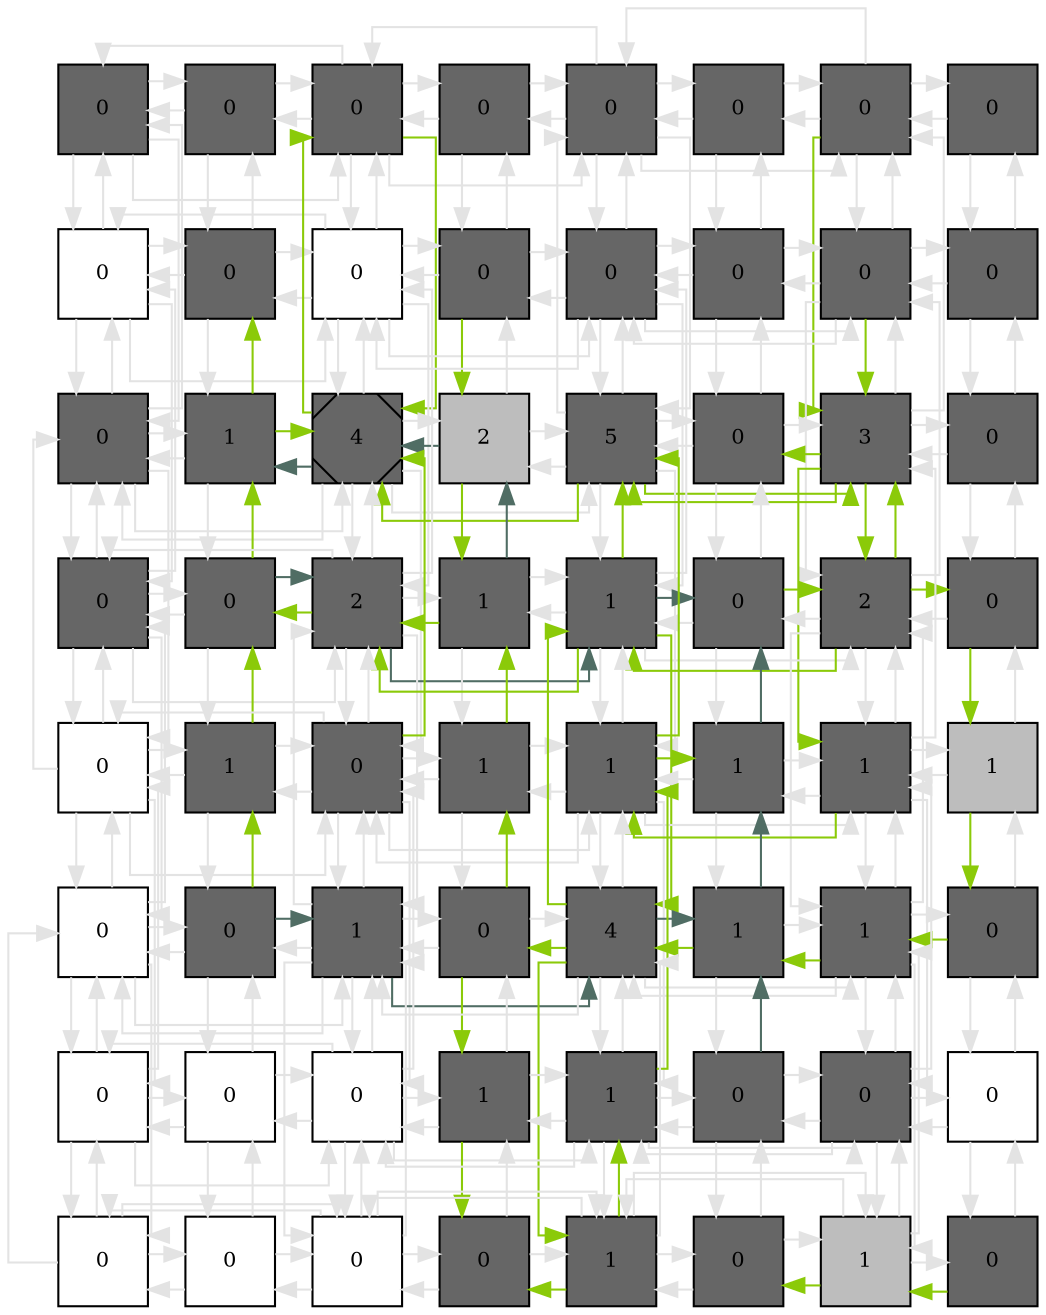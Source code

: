 digraph layout  {
rankdir=TB;
splines=ortho;
node [fixedsize=false, style=filled, width="0.6"];
edge [constraint=false];
0 [fillcolor="#666666", fontsize=10, label=0, shape=square, tooltip="name:  Notch1 ,\nin_degree: 4,\nout_degree: 4"];
1 [fillcolor="#666666", fontsize=10, label=0, shape=square, tooltip="name:  Dll1 ,\nin_degree: 3,\nout_degree: 3"];
2 [fillcolor="#666666", fontsize=10, label=0, shape=square, tooltip="name:  CD8 ,\nin_degree: 6,\nout_degree: 6"];
3 [fillcolor="#666666", fontsize=10, label=0, shape=square, tooltip="name:  IL2 ,\nin_degree: 3,\nout_degree: 3"];
4 [fillcolor="#666666", fontsize=10, label=0, shape=square, tooltip="name:  IL6 ,\nin_degree: 6,\nout_degree: 6"];
5 [fillcolor="#666666", fontsize=10, label=0, shape=square, tooltip="name:  IL6R ,\nin_degree: 3,\nout_degree: 3"];
6 [fillcolor="#666666", fontsize=10, label=0, shape=square, tooltip="name:  IL23R ,\nin_degree: 5,\nout_degree: 5"];
7 [fillcolor="#666666", fontsize=10, label=0, shape=square, tooltip="name:  IL23 ,\nin_degree: 2,\nout_degree: 2"];
8 [fillcolor="#FFFFFF", fontsize=10, label=0, shape=square, tooltip="name: None,\nin_degree: 5,\nout_degree: 5"];
9 [fillcolor="#666666", fontsize=10, label=0, shape=square, tooltip="name:  Gzmb ,\nin_degree: 4,\nout_degree: 4"];
10 [fillcolor="#FFFFFF", fontsize=10, label=0, shape=square, tooltip="name: None,\nin_degree: 7,\nout_degree: 7"];
11 [fillcolor="#666666", fontsize=10, label=0, shape=square, tooltip="name:  IL2R ,\nin_degree: 4,\nout_degree: 4"];
12 [fillcolor="#666666", fontsize=10, label=0, shape=square, tooltip="name:  IL17 ,\nin_degree: 7,\nout_degree: 7"];
13 [fillcolor="#666666", fontsize=10, label=0, shape=square, tooltip="name:  JAK3 ,\nin_degree: 4,\nout_degree: 4"];
14 [fillcolor="#666666", fontsize=10, label=0, shape=square, tooltip="name:  SMAD2 ,\nin_degree: 6,\nout_degree: 6"];
15 [fillcolor="#666666", fontsize=10, label=0, shape=square, tooltip="name:  TGFBR ,\nin_degree: 3,\nout_degree: 3"];
16 [fillcolor="#666666", fontsize=10, label=0, shape=square, tooltip="name:  CD4 ,\nin_degree: 6,\nout_degree: 6"];
17 [fillcolor="#666666", fontsize=10, label=1, shape=square, tooltip="name:  Runx3 ,\nin_degree: 4,\nout_degree: 4"];
18 [fillcolor="#666666", fontsize=10, label=4, shape=Msquare, tooltip="name:  ThPOK ,\nin_degree: 8,\nout_degree: 8"];
19 [fillcolor="#bdbdbd", fontsize=10, label=2, shape=square, tooltip="name: None,\nin_degree: 4,\nout_degree: 4"];
20 [fillcolor="#666666", fontsize=10, label=5, shape=square, tooltip="name:  RORgt ,\nin_degree: 8,\nout_degree: 8"];
21 [fillcolor="#666666", fontsize=10, label=0, shape=square, tooltip="name:  STAT3 ,\nin_degree: 4,\nout_degree: 4"];
22 [fillcolor="#666666", fontsize=10, label=3, shape=square, tooltip="name:  Foxp3 ,\nin_degree: 7,\nout_degree: 7"];
23 [fillcolor="#666666", fontsize=10, label=0, shape=square, tooltip="name:  TGFB ,\nin_degree: 3,\nout_degree: 3"];
24 [fillcolor="#666666", fontsize=10, label=0, shape=square, tooltip="name:  Prf1 ,\nin_degree: 6,\nout_degree: 6"];
25 [fillcolor="#666666", fontsize=10, label=0, shape=square, tooltip="name:  Eomes ,\nin_degree: 4,\nout_degree: 4"];
26 [fillcolor="#666666", fontsize=10, label=2, shape=square, tooltip="name:  IL7R ,\nin_degree: 8,\nout_degree: 8"];
27 [fillcolor="#666666", fontsize=10, label=1, shape=square, tooltip="name:  STAT5 ,\nin_degree: 4,\nout_degree: 4"];
28 [fillcolor="#666666", fontsize=10, label=1, shape=square, tooltip="name:  Tbet ,\nin_degree: 8,\nout_degree: 8"];
29 [fillcolor="#666666", fontsize=10, label=0, shape=square, tooltip="name:  IFNg ,\nin_degree: 4,\nout_degree: 4"];
30 [fillcolor="#666666", fontsize=10, label=2, shape=square, tooltip="name:  IL10R ,\nin_degree: 7,\nout_degree: 7"];
31 [fillcolor="#666666", fontsize=10, label=0, shape=square, tooltip="name:  IFNgR ,\nin_degree: 3,\nout_degree: 3"];
32 [fillcolor="#FFFFFF", fontsize=10, label=0, shape=square, tooltip="name: None,\nin_degree: 6,\nout_degree: 6"];
33 [fillcolor="#666666", fontsize=10, label=1, shape=square, tooltip="name:  IL27 ,\nin_degree: 4,\nout_degree: 4"];
34 [fillcolor="#666666", fontsize=10, label=0, shape=square, tooltip="name:  TCR ,\nin_degree: 8,\nout_degree: 8"];
35 [fillcolor="#666666", fontsize=10, label=1, shape=square, tooltip="name:  IL7 ,\nin_degree: 4,\nout_degree: 4"];
36 [fillcolor="#666666", fontsize=10, label=1, shape=square, tooltip="name:  GATA3 ,\nin_degree: 8,\nout_degree: 8"];
37 [fillcolor="#666666", fontsize=10, label=1, shape=square, tooltip="name:  STAT4 ,\nin_degree: 4,\nout_degree: 4"];
38 [fillcolor="#666666", fontsize=10, label=1, shape=square, tooltip="name:  IL10 ,\nin_degree: 7,\nout_degree: 7"];
39 [fillcolor="#bdbdbd", fontsize=10, label=1, shape=square, tooltip="name: None,\nin_degree: 3,\nout_degree: 3"];
40 [fillcolor="#FFFFFF", fontsize=10, label=0, shape=square, tooltip="name: None,\nin_degree: 6,\nout_degree: 6"];
41 [fillcolor="#666666", fontsize=10, label=0, shape=square, tooltip="name:  IL27R ,\nin_degree: 4,\nout_degree: 4"];
42 [fillcolor="#666666", fontsize=10, label=1, shape=square, tooltip="name:  NFAT ,\nin_degree: 8,\nout_degree: 8"];
43 [fillcolor="#666666", fontsize=10, label=0, shape=square, tooltip="name:  SOCS ,\nin_degree: 4,\nout_degree: 4"];
44 [fillcolor="#666666", fontsize=10, label=4, shape=square, tooltip="name:  IL4 ,\nin_degree: 8,\nout_degree: 8"];
45 [fillcolor="#666666", fontsize=10, label=1, shape=square, tooltip="name:  STAT1 ,\nin_degree: 4,\nout_degree: 4"];
46 [fillcolor="#666666", fontsize=10, label=1, shape=square, tooltip="name:  IFNBR ,\nin_degree: 7,\nout_degree: 7"];
47 [fillcolor="#666666", fontsize=10, label=0, shape=square, tooltip="name:  JAK1 ,\nin_degree: 3,\nout_degree: 3"];
48 [fillcolor="#FFFFFF", fontsize=10, label=0, shape=square, tooltip="name: None,\nin_degree: 5,\nout_degree: 5"];
49 [fillcolor="#FFFFFF", fontsize=10, label=0, shape=square, tooltip="name: None,\nin_degree: 4,\nout_degree: 4"];
50 [fillcolor="#FFFFFF", fontsize=10, label=0, shape=square, tooltip="name: None,\nin_degree: 7,\nout_degree: 7"];
51 [fillcolor="#666666", fontsize=10, label=1, shape=square, tooltip="name:  IL12 ,\nin_degree: 4,\nout_degree: 4"];
52 [fillcolor="#666666", fontsize=10, label=1, shape=square, tooltip="name:  IL12R ,\nin_degree: 7,\nout_degree: 7"];
53 [fillcolor="#666666", fontsize=10, label=0, shape=square, tooltip="name:  IRAK ,\nin_degree: 4,\nout_degree: 4"];
54 [fillcolor="#666666", fontsize=10, label=0, shape=square, tooltip="name:  IFNB ,\nin_degree: 6,\nout_degree: 6"];
55 [fillcolor="#FFFFFF", fontsize=10, label=0, shape=square, tooltip="name: None,\nin_degree: 3,\nout_degree: 3"];
56 [fillcolor="#FFFFFF", fontsize=10, label=0, shape=square, tooltip="name: None,\nin_degree: 4,\nout_degree: 4"];
57 [fillcolor="#FFFFFF", fontsize=10, label=0, shape=square, tooltip="name: None,\nin_degree: 3,\nout_degree: 3"];
58 [fillcolor="#FFFFFF", fontsize=10, label=0, shape=square, tooltip="name: None,\nin_degree: 6,\nout_degree: 6"];
59 [fillcolor="#666666", fontsize=10, label=0, shape=square, tooltip="name:  IL4R ,\nin_degree: 3,\nout_degree: 3"];
60 [fillcolor="#666666", fontsize=10, label=1, shape=square, tooltip="name:  STAT6 ,\nin_degree: 6,\nout_degree: 6"];
61 [fillcolor="#666666", fontsize=10, label=0, shape=square, tooltip="name:  IL18R ,\nin_degree: 3,\nout_degree: 3"];
62 [fillcolor="#bdbdbd", fontsize=10, label=1, shape=square, tooltip="name: None,\nin_degree: 5,\nout_degree: 5"];
63 [fillcolor="#666666", fontsize=10, label=0, shape=square, tooltip="name:  IL18 ,\nin_degree: 2,\nout_degree: 2"];
0 -> 1  [color=grey89, style="penwidth(0.1)", tooltip=" ", weight=1];
0 -> 8  [color=grey89, style="penwidth(0.1)", tooltip=" ", weight=1];
0 -> 16  [color=grey89, style="penwidth(0.1)", tooltip=" ", weight=1];
0 -> 2  [color=grey89, style="penwidth(0.1)", tooltip=" ", weight=1];
1 -> 0  [color=grey89, style="penwidth(0.1)", tooltip=" ", weight=1];
1 -> 2  [color=grey89, style="penwidth(0.1)", tooltip=" ", weight=1];
1 -> 9  [color=grey89, style="penwidth(0.1)", tooltip=" ", weight=1];
2 -> 1  [color=grey89, style="penwidth(0.1)", tooltip=" ", weight=1];
2 -> 3  [color=grey89, style="penwidth(0.1)", tooltip=" ", weight=1];
2 -> 10  [color=grey89, style="penwidth(0.1)", tooltip=" ", weight=1];
2 -> 18  [color="#8BCA09", style="penwidth(0.1)", tooltip="2( CD8 ) to 17( Runx3 )", weight=1];
2 -> 4  [color=grey89, style="penwidth(0.1)", tooltip=" ", weight=1];
2 -> 0  [color=grey89, style="penwidth(0.1)", tooltip=" ", weight=1];
3 -> 2  [color=grey89, style="penwidth(0.1)", tooltip=" ", weight=1];
3 -> 4  [color=grey89, style="penwidth(0.1)", tooltip=" ", weight=1];
3 -> 11  [color=grey89, style="penwidth(0.1)", tooltip=" ", weight=1];
4 -> 3  [color=grey89, style="penwidth(0.1)", tooltip=" ", weight=1];
4 -> 5  [color=grey89, style="penwidth(0.1)", tooltip=" ", weight=1];
4 -> 12  [color=grey89, style="penwidth(0.1)", tooltip=" ", weight=1];
4 -> 20  [color=grey89, style="penwidth(0.1)", tooltip=" ", weight=1];
4 -> 6  [color=grey89, style="penwidth(0.1)", tooltip=" ", weight=1];
4 -> 2  [color=grey89, style="penwidth(0.1)", tooltip=" ", weight=1];
5 -> 4  [color=grey89, style="penwidth(0.1)", tooltip=" ", weight=1];
5 -> 6  [color=grey89, style="penwidth(0.1)", tooltip=" ", weight=1];
5 -> 13  [color=grey89, style="penwidth(0.1)", tooltip=" ", weight=1];
6 -> 5  [color=grey89, style="penwidth(0.1)", tooltip=" ", weight=1];
6 -> 7  [color=grey89, style="penwidth(0.1)", tooltip=" ", weight=1];
6 -> 14  [color=grey89, style="penwidth(0.1)", tooltip=" ", weight=1];
6 -> 22  [color="#8BCA09", style="penwidth(0.1)", tooltip="6( IL23R ) to 21( STAT3 )", weight=1];
6 -> 4  [color=grey89, style="penwidth(0.1)", tooltip=" ", weight=1];
7 -> 6  [color=grey89, style="penwidth(0.1)", tooltip=" ", weight=1];
7 -> 15  [color=grey89, style="penwidth(0.1)", tooltip=" ", weight=1];
8 -> 0  [color=grey89, style="penwidth(0.1)", tooltip=" ", weight=1];
8 -> 9  [color=grey89, style="penwidth(0.1)", tooltip=" ", weight=1];
8 -> 16  [color=grey89, style="penwidth(0.1)", tooltip=" ", weight=1];
8 -> 24  [color=grey89, style="penwidth(0.1)", tooltip=" ", weight=1];
8 -> 10  [color=grey89, style="penwidth(0.1)", tooltip=" ", weight=1];
9 -> 1  [color=grey89, style="penwidth(0.1)", tooltip=" ", weight=1];
9 -> 8  [color=grey89, style="penwidth(0.1)", tooltip=" ", weight=1];
9 -> 10  [color=grey89, style="penwidth(0.1)", tooltip=" ", weight=1];
9 -> 17  [color=grey89, style="penwidth(0.1)", tooltip=" ", weight=1];
10 -> 2  [color=grey89, style="penwidth(0.1)", tooltip=" ", weight=1];
10 -> 9  [color=grey89, style="penwidth(0.1)", tooltip=" ", weight=1];
10 -> 11  [color=grey89, style="penwidth(0.1)", tooltip=" ", weight=1];
10 -> 18  [color=grey89, style="penwidth(0.1)", tooltip=" ", weight=1];
10 -> 26  [color=grey89, style="penwidth(0.1)", tooltip=" ", weight=1];
10 -> 12  [color=grey89, style="penwidth(0.1)", tooltip=" ", weight=1];
10 -> 8  [color=grey89, style="penwidth(0.1)", tooltip=" ", weight=1];
11 -> 3  [color=grey89, style="penwidth(0.1)", tooltip=" ", weight=1];
11 -> 10  [color=grey89, style="penwidth(0.1)", tooltip=" ", weight=1];
11 -> 12  [color=grey89, style="penwidth(0.1)", tooltip=" ", weight=1];
11 -> 19  [color="#8BCA09", style="penwidth(0.1)", tooltip="11( IL2R ) to 27( STAT5 )", weight=1];
12 -> 4  [color=grey89, style="penwidth(0.1)", tooltip=" ", weight=1];
12 -> 11  [color=grey89, style="penwidth(0.1)", tooltip=" ", weight=1];
12 -> 13  [color=grey89, style="penwidth(0.1)", tooltip=" ", weight=1];
12 -> 20  [color=grey89, style="penwidth(0.1)", tooltip=" ", weight=1];
12 -> 28  [color=grey89, style="penwidth(0.1)", tooltip=" ", weight=1];
12 -> 14  [color=grey89, style="penwidth(0.1)", tooltip=" ", weight=1];
12 -> 10  [color=grey89, style="penwidth(0.1)", tooltip=" ", weight=1];
13 -> 5  [color=grey89, style="penwidth(0.1)", tooltip=" ", weight=1];
13 -> 12  [color=grey89, style="penwidth(0.1)", tooltip=" ", weight=1];
13 -> 14  [color=grey89, style="penwidth(0.1)", tooltip=" ", weight=1];
13 -> 21  [color=grey89, style="penwidth(0.1)", tooltip=" ", weight=1];
14 -> 6  [color=grey89, style="penwidth(0.1)", tooltip=" ", weight=1];
14 -> 13  [color=grey89, style="penwidth(0.1)", tooltip=" ", weight=1];
14 -> 15  [color=grey89, style="penwidth(0.1)", tooltip=" ", weight=1];
14 -> 22  [color="#8BCA09", style="penwidth(0.1)", tooltip="14( SMAD2 ) to 20( RORgt )", weight=1];
14 -> 30  [color=grey89, style="penwidth(0.1)", tooltip=" ", weight=1];
14 -> 12  [color=grey89, style="penwidth(0.1)", tooltip=" ", weight=1];
15 -> 7  [color=grey89, style="penwidth(0.1)", tooltip=" ", weight=1];
15 -> 14  [color=grey89, style="penwidth(0.1)", tooltip=" ", weight=1];
15 -> 23  [color=grey89, style="penwidth(0.1)", tooltip=" ", weight=1];
16 -> 8  [color=grey89, style="penwidth(0.1)", tooltip=" ", weight=1];
16 -> 17  [color=grey89, style="penwidth(0.1)", tooltip=" ", weight=1];
16 -> 24  [color=grey89, style="penwidth(0.1)", tooltip=" ", weight=1];
16 -> 32  [color=grey89, style="penwidth(0.1)", tooltip=" ", weight=1];
16 -> 0  [color=grey89, style="penwidth(0.1)", tooltip=" ", weight=1];
16 -> 18  [color=grey89, style="penwidth(0.1)", tooltip=" ", weight=1];
17 -> 9  [color="#8BCA09", style="penwidth(0.1)", tooltip="25( Eomes ) to 9( Gzmb )", weight=1];
17 -> 16  [color=grey89, style="penwidth(0.1)", tooltip=" ", weight=1];
17 -> 18  [color="#8BCA09", style="penwidth(0.1)", tooltip="17( Runx3 ) to 2( CD8 )", weight=1];
17 -> 25  [color=grey89, style="penwidth(0.1)", tooltip=" ", weight=1];
18 -> 10  [color=grey89, style="penwidth(0.1)", tooltip=" ", weight=1];
18 -> 17  [color="#506D64", style="penwidth(0.1)", tooltip="27( STAT5 ) to 17( Runx3 )", weight=1];
18 -> 19  [color=grey89, style="penwidth(0.1)", tooltip=" ", weight=1];
18 -> 26  [color=grey89, style="penwidth(0.1)", tooltip=" ", weight=1];
18 -> 34  [color=grey89, style="penwidth(0.1)", tooltip=" ", weight=1];
18 -> 2  [color="#8BCA09", style="penwidth(0.1)", tooltip="34( TCR ) to 2( CD8 )", weight=1];
18 -> 20  [color=grey89, style="penwidth(0.1)", tooltip=" ", weight=1];
18 -> 16  [color=grey89, style="penwidth(0.1)", tooltip=" ", weight=1];
19 -> 11  [color=grey89, style="penwidth(0.1)", tooltip=" ", weight=1];
19 -> 18  [color="#506D64", style="penwidth(0.1)", tooltip="27( STAT5 ) to 17( Runx3 )", weight=1];
19 -> 20  [color=grey89, style="penwidth(0.1)", tooltip=" ", weight=1];
19 -> 27  [color="#8BCA09", style="penwidth(0.1)", tooltip="11( IL2R ) to 27( STAT5 )", weight=1];
20 -> 12  [color=grey89, style="penwidth(0.1)", tooltip=" ", weight=1];
20 -> 19  [color=grey89, style="penwidth(0.1)", tooltip=" ", weight=1];
20 -> 21  [color=grey89, style="penwidth(0.1)", tooltip=" ", weight=1];
20 -> 28  [color=grey89, style="penwidth(0.1)", tooltip=" ", weight=1];
20 -> 36  [color=grey89, style="penwidth(0.1)", tooltip=" ", weight=1];
20 -> 4  [color=grey89, style="penwidth(0.1)", tooltip=" ", weight=1];
20 -> 22  [color="#8BCA09", style="penwidth(0.1)", tooltip="36( GATA3 ) to 22( Foxp3 )", weight=1];
20 -> 18  [color="#8BCA09", style="penwidth(0.1)", tooltip="22( Foxp3 ) to 18( ThPOK )", weight=1];
21 -> 13  [color=grey89, style="penwidth(0.1)", tooltip=" ", weight=1];
21 -> 20  [color=grey89, style="penwidth(0.1)", tooltip=" ", weight=1];
21 -> 22  [color=grey89, style="penwidth(0.1)", tooltip=" ", weight=1];
21 -> 29  [color=grey89, style="penwidth(0.1)", tooltip=" ", weight=1];
22 -> 14  [color=grey89, style="penwidth(0.1)", tooltip=" ", weight=1];
22 -> 21  [color="#8BCA09", style="penwidth(0.1)", tooltip="30( IL10R ) to 21( STAT3 )", weight=1];
22 -> 23  [color=grey89, style="penwidth(0.1)", tooltip=" ", weight=1];
22 -> 30  [color="#8BCA09", style="penwidth(0.1)", tooltip="22( Foxp3 ) to 28( Tbet )", weight=1];
22 -> 38  [color="#8BCA09", style="penwidth(0.1)", tooltip="22( Foxp3 ) to 36( GATA3 )", weight=1];
22 -> 6  [color=grey89, style="penwidth(0.1)", tooltip=" ", weight=1];
22 -> 20  [color="#8BCA09", style="penwidth(0.1)", tooltip="22( Foxp3 ) to 18( ThPOK )", weight=1];
23 -> 15  [color=grey89, style="penwidth(0.1)", tooltip=" ", weight=1];
23 -> 22  [color=grey89, style="penwidth(0.1)", tooltip=" ", weight=1];
23 -> 31  [color=grey89, style="penwidth(0.1)", tooltip=" ", weight=1];
24 -> 16  [color=grey89, style="penwidth(0.1)", tooltip=" ", weight=1];
24 -> 25  [color=grey89, style="penwidth(0.1)", tooltip=" ", weight=1];
24 -> 32  [color=grey89, style="penwidth(0.1)", tooltip=" ", weight=1];
24 -> 40  [color=grey89, style="penwidth(0.1)", tooltip=" ", weight=1];
24 -> 8  [color=grey89, style="penwidth(0.1)", tooltip=" ", weight=1];
24 -> 26  [color=grey89, style="penwidth(0.1)", tooltip=" ", weight=1];
25 -> 17  [color="#8BCA09", style="penwidth(0.1)", tooltip="25( Eomes ) to 9( Gzmb )", weight=1];
25 -> 24  [color=grey89, style="penwidth(0.1)", tooltip=" ", weight=1];
25 -> 26  [color="#506D64", style="penwidth(0.1)", tooltip="25( Eomes ) to 29( IFNg )", weight=1];
25 -> 33  [color=grey89, style="penwidth(0.1)", tooltip=" ", weight=1];
26 -> 18  [color=grey89, style="penwidth(0.1)", tooltip=" ", weight=1];
26 -> 25  [color="#8BCA09", style="penwidth(0.1)", tooltip="28( Tbet ) to 25( Eomes )", weight=1];
26 -> 27  [color=grey89, style="penwidth(0.1)", tooltip=" ", weight=1];
26 -> 34  [color=grey89, style="penwidth(0.1)", tooltip=" ", weight=1];
26 -> 42  [color=grey89, style="penwidth(0.1)", tooltip=" ", weight=1];
26 -> 10  [color=grey89, style="penwidth(0.1)", tooltip=" ", weight=1];
26 -> 28  [color="#506D64", style="penwidth(0.1)", tooltip="25( Eomes ) to 29( IFNg )", weight=1];
26 -> 24  [color=grey89, style="penwidth(0.1)", tooltip=" ", weight=1];
27 -> 19  [color="#506D64", style="penwidth(0.1)", tooltip="27( STAT5 ) to 17( Runx3 )", weight=1];
27 -> 26  [color="#8BCA09", style="penwidth(0.1)", tooltip="35( IL7 ) to 26( IL7R )", weight=1];
27 -> 28  [color=grey89, style="penwidth(0.1)", tooltip=" ", weight=1];
27 -> 35  [color=grey89, style="penwidth(0.1)", tooltip=" ", weight=1];
28 -> 20  [color="#8BCA09", style="penwidth(0.1)", tooltip="28( Tbet ) to 18( ThPOK )", weight=1];
28 -> 27  [color=grey89, style="penwidth(0.1)", tooltip=" ", weight=1];
28 -> 29  [color="#506D64", style="penwidth(0.1)", tooltip="25( Eomes ) to 29( IFNg )", weight=1];
28 -> 36  [color=grey89, style="penwidth(0.1)", tooltip=" ", weight=1];
28 -> 44  [color="#8BCA09", style="penwidth(0.1)", tooltip="28( Tbet ) to 43( SOCS )", weight=1];
28 -> 12  [color=grey89, style="penwidth(0.1)", tooltip=" ", weight=1];
28 -> 30  [color=grey89, style="penwidth(0.1)", tooltip=" ", weight=1];
28 -> 26  [color="#8BCA09", style="penwidth(0.1)", tooltip="28( Tbet ) to 25( Eomes )", weight=1];
29 -> 21  [color=grey89, style="penwidth(0.1)", tooltip=" ", weight=1];
29 -> 28  [color=grey89, style="penwidth(0.1)", tooltip=" ", weight=1];
29 -> 30  [color="#8BCA09", style="penwidth(0.1)", tooltip="29( IFNg ) to 31( IFNgR )", weight=1];
29 -> 37  [color=grey89, style="penwidth(0.1)", tooltip=" ", weight=1];
30 -> 22  [color="#8BCA09", style="penwidth(0.1)", tooltip="30( IL10R ) to 21( STAT3 )", weight=1];
30 -> 29  [color=grey89, style="penwidth(0.1)", tooltip=" ", weight=1];
30 -> 31  [color="#8BCA09", style="penwidth(0.1)", tooltip="29( IFNg ) to 31( IFNgR )", weight=1];
30 -> 38  [color=grey89, style="penwidth(0.1)", tooltip=" ", weight=1];
30 -> 46  [color=grey89, style="penwidth(0.1)", tooltip=" ", weight=1];
30 -> 14  [color=grey89, style="penwidth(0.1)", tooltip=" ", weight=1];
30 -> 28  [color="#8BCA09", style="penwidth(0.1)", tooltip="22( Foxp3 ) to 28( Tbet )", weight=1];
31 -> 23  [color=grey89, style="penwidth(0.1)", tooltip=" ", weight=1];
31 -> 30  [color=grey89, style="penwidth(0.1)", tooltip=" ", weight=1];
31 -> 39  [color="#8BCA09", style="penwidth(0.1)", tooltip="31( IFNgR ) to 47( JAK1 )", weight=1];
32 -> 24  [color=grey89, style="penwidth(0.1)", tooltip=" ", weight=1];
32 -> 33  [color=grey89, style="penwidth(0.1)", tooltip=" ", weight=1];
32 -> 40  [color=grey89, style="penwidth(0.1)", tooltip=" ", weight=1];
32 -> 48  [color=grey89, style="penwidth(0.1)", tooltip=" ", weight=1];
32 -> 16  [color=grey89, style="penwidth(0.1)", tooltip=" ", weight=1];
32 -> 34  [color=grey89, style="penwidth(0.1)", tooltip=" ", weight=1];
33 -> 25  [color="#8BCA09", style="penwidth(0.1)", tooltip="41( IL27R ) to 25( Eomes )", weight=1];
33 -> 32  [color=grey89, style="penwidth(0.1)", tooltip=" ", weight=1];
33 -> 34  [color=grey89, style="penwidth(0.1)", tooltip=" ", weight=1];
33 -> 41  [color=grey89, style="penwidth(0.1)", tooltip=" ", weight=1];
34 -> 26  [color=grey89, style="penwidth(0.1)", tooltip=" ", weight=1];
34 -> 33  [color=grey89, style="penwidth(0.1)", tooltip=" ", weight=1];
34 -> 35  [color=grey89, style="penwidth(0.1)", tooltip=" ", weight=1];
34 -> 42  [color=grey89, style="penwidth(0.1)", tooltip=" ", weight=1];
34 -> 50  [color=grey89, style="penwidth(0.1)", tooltip=" ", weight=1];
34 -> 18  [color="#8BCA09", style="penwidth(0.1)", tooltip="34( TCR ) to 2( CD8 )", weight=1];
34 -> 36  [color=grey89, style="penwidth(0.1)", tooltip=" ", weight=1];
34 -> 32  [color=grey89, style="penwidth(0.1)", tooltip=" ", weight=1];
35 -> 27  [color="#8BCA09", style="penwidth(0.1)", tooltip="35( IL7 ) to 26( IL7R )", weight=1];
35 -> 34  [color=grey89, style="penwidth(0.1)", tooltip=" ", weight=1];
35 -> 36  [color=grey89, style="penwidth(0.1)", tooltip=" ", weight=1];
35 -> 43  [color=grey89, style="penwidth(0.1)", tooltip=" ", weight=1];
36 -> 28  [color=grey89, style="penwidth(0.1)", tooltip=" ", weight=1];
36 -> 35  [color=grey89, style="penwidth(0.1)", tooltip=" ", weight=1];
36 -> 37  [color="#8BCA09", style="penwidth(0.1)", tooltip="52( IL12R ) to 37( STAT4 )", weight=1];
36 -> 44  [color=grey89, style="penwidth(0.1)", tooltip=" ", weight=1];
36 -> 52  [color=grey89, style="penwidth(0.1)", tooltip=" ", weight=1];
36 -> 20  [color="#8BCA09", style="penwidth(0.1)", tooltip="36( GATA3 ) to 18( ThPOK )", weight=1];
36 -> 38  [color=grey89, style="penwidth(0.1)", tooltip=" ", weight=1];
36 -> 34  [color=grey89, style="penwidth(0.1)", tooltip=" ", weight=1];
37 -> 29  [color="#506D64", style="penwidth(0.1)", tooltip="53( IRAK ) to 29( IFNg )", weight=1];
37 -> 36  [color=grey89, style="penwidth(0.1)", tooltip=" ", weight=1];
37 -> 38  [color=grey89, style="penwidth(0.1)", tooltip=" ", weight=1];
37 -> 45  [color=grey89, style="penwidth(0.1)", tooltip=" ", weight=1];
38 -> 30  [color=grey89, style="penwidth(0.1)", tooltip=" ", weight=1];
38 -> 37  [color=grey89, style="penwidth(0.1)", tooltip=" ", weight=1];
38 -> 39  [color=grey89, style="penwidth(0.1)", tooltip=" ", weight=1];
38 -> 46  [color=grey89, style="penwidth(0.1)", tooltip=" ", weight=1];
38 -> 54  [color=grey89, style="penwidth(0.1)", tooltip=" ", weight=1];
38 -> 22  [color=grey89, style="penwidth(0.1)", tooltip=" ", weight=1];
38 -> 36  [color="#8BCA09", style="penwidth(0.1)", tooltip="22( Foxp3 ) to 36( GATA3 )", weight=1];
39 -> 31  [color=grey89, style="penwidth(0.1)", tooltip=" ", weight=1];
39 -> 38  [color=grey89, style="penwidth(0.1)", tooltip=" ", weight=1];
39 -> 47  [color="#8BCA09", style="penwidth(0.1)", tooltip="31( IFNgR ) to 47( JAK1 )", weight=1];
40 -> 32  [color=grey89, style="penwidth(0.1)", tooltip=" ", weight=1];
40 -> 41  [color=grey89, style="penwidth(0.1)", tooltip=" ", weight=1];
40 -> 48  [color=grey89, style="penwidth(0.1)", tooltip=" ", weight=1];
40 -> 56  [color=grey89, style="penwidth(0.1)", tooltip=" ", weight=1];
40 -> 24  [color=grey89, style="penwidth(0.1)", tooltip=" ", weight=1];
40 -> 42  [color=grey89, style="penwidth(0.1)", tooltip=" ", weight=1];
41 -> 33  [color="#8BCA09", style="penwidth(0.1)", tooltip="41( IL27R ) to 25( Eomes )", weight=1];
41 -> 40  [color=grey89, style="penwidth(0.1)", tooltip=" ", weight=1];
41 -> 42  [color="#506D64", style="penwidth(0.1)", tooltip="41( IL27R ) to 45( STAT1 )", weight=1];
41 -> 49  [color=grey89, style="penwidth(0.1)", tooltip=" ", weight=1];
42 -> 34  [color=grey89, style="penwidth(0.1)", tooltip=" ", weight=1];
42 -> 41  [color=grey89, style="penwidth(0.1)", tooltip=" ", weight=1];
42 -> 43  [color=grey89, style="penwidth(0.1)", tooltip=" ", weight=1];
42 -> 50  [color=grey89, style="penwidth(0.1)", tooltip=" ", weight=1];
42 -> 58  [color=grey89, style="penwidth(0.1)", tooltip=" ", weight=1];
42 -> 26  [color=grey89, style="penwidth(0.1)", tooltip=" ", weight=1];
42 -> 44  [color="#506D64", style="penwidth(0.1)", tooltip="41( IL27R ) to 45( STAT1 )", weight=1];
42 -> 40  [color=grey89, style="penwidth(0.1)", tooltip=" ", weight=1];
43 -> 35  [color="#8BCA09", style="penwidth(0.1)", tooltip="43( SOCS ) to 27( STAT5 )", weight=1];
43 -> 42  [color=grey89, style="penwidth(0.1)", tooltip=" ", weight=1];
43 -> 44  [color=grey89, style="penwidth(0.1)", tooltip=" ", weight=1];
43 -> 51  [color="#8BCA09", style="penwidth(0.1)", tooltip="43( SOCS ) to 59( IL4R )", weight=1];
44 -> 36  [color=grey89, style="penwidth(0.1)", tooltip=" ", weight=1];
44 -> 43  [color="#8BCA09", style="penwidth(0.1)", tooltip="45( STAT1 ) to 43( SOCS )", weight=1];
44 -> 45  [color="#506D64", style="penwidth(0.1)", tooltip="41( IL27R ) to 45( STAT1 )", weight=1];
44 -> 52  [color=grey89, style="penwidth(0.1)", tooltip=" ", weight=1];
44 -> 60  [color="#8BCA09", style="penwidth(0.1)", tooltip="44( IL4 ) to 59( IL4R )", weight=1];
44 -> 28  [color="#8BCA09", style="penwidth(0.1)", tooltip="45( STAT1 ) to 28( Tbet )", weight=1];
44 -> 46  [color=grey89, style="penwidth(0.1)", tooltip=" ", weight=1];
44 -> 42  [color=grey89, style="penwidth(0.1)", tooltip=" ", weight=1];
45 -> 37  [color="#506D64", style="penwidth(0.1)", tooltip="53( IRAK ) to 29( IFNg )", weight=1];
45 -> 44  [color="#8BCA09", style="penwidth(0.1)", tooltip="45( STAT1 ) to 43( SOCS )", weight=1];
45 -> 46  [color=grey89, style="penwidth(0.1)", tooltip=" ", weight=1];
45 -> 53  [color=grey89, style="penwidth(0.1)", tooltip=" ", weight=1];
46 -> 38  [color=grey89, style="penwidth(0.1)", tooltip=" ", weight=1];
46 -> 45  [color="#8BCA09", style="penwidth(0.1)", tooltip="47( JAK1 ) to 45( STAT1 )", weight=1];
46 -> 47  [color=grey89, style="penwidth(0.1)", tooltip=" ", weight=1];
46 -> 54  [color=grey89, style="penwidth(0.1)", tooltip=" ", weight=1];
46 -> 62  [color=grey89, style="penwidth(0.1)", tooltip=" ", weight=1];
46 -> 30  [color=grey89, style="penwidth(0.1)", tooltip=" ", weight=1];
46 -> 44  [color=grey89, style="penwidth(0.1)", tooltip=" ", weight=1];
47 -> 39  [color=grey89, style="penwidth(0.1)", tooltip=" ", weight=1];
47 -> 46  [color="#8BCA09", style="penwidth(0.1)", tooltip="47( JAK1 ) to 45( STAT1 )", weight=1];
47 -> 55  [color=grey89, style="penwidth(0.1)", tooltip=" ", weight=1];
48 -> 40  [color=grey89, style="penwidth(0.1)", tooltip=" ", weight=1];
48 -> 49  [color=grey89, style="penwidth(0.1)", tooltip=" ", weight=1];
48 -> 56  [color=grey89, style="penwidth(0.1)", tooltip=" ", weight=1];
48 -> 32  [color=grey89, style="penwidth(0.1)", tooltip=" ", weight=1];
48 -> 50  [color=grey89, style="penwidth(0.1)", tooltip=" ", weight=1];
49 -> 41  [color=grey89, style="penwidth(0.1)", tooltip=" ", weight=1];
49 -> 48  [color=grey89, style="penwidth(0.1)", tooltip=" ", weight=1];
49 -> 50  [color=grey89, style="penwidth(0.1)", tooltip=" ", weight=1];
49 -> 57  [color=grey89, style="penwidth(0.1)", tooltip=" ", weight=1];
50 -> 42  [color=grey89, style="penwidth(0.1)", tooltip=" ", weight=1];
50 -> 49  [color=grey89, style="penwidth(0.1)", tooltip=" ", weight=1];
50 -> 51  [color=grey89, style="penwidth(0.1)", tooltip=" ", weight=1];
50 -> 58  [color=grey89, style="penwidth(0.1)", tooltip=" ", weight=1];
50 -> 34  [color=grey89, style="penwidth(0.1)", tooltip=" ", weight=1];
50 -> 52  [color=grey89, style="penwidth(0.1)", tooltip=" ", weight=1];
50 -> 48  [color=grey89, style="penwidth(0.1)", tooltip=" ", weight=1];
51 -> 43  [color=grey89, style="penwidth(0.1)", tooltip=" ", weight=1];
51 -> 50  [color=grey89, style="penwidth(0.1)", tooltip=" ", weight=1];
51 -> 52  [color=grey89, style="penwidth(0.1)", tooltip=" ", weight=1];
51 -> 59  [color="#8BCA09", style="penwidth(0.1)", tooltip="43( SOCS ) to 59( IL4R )", weight=1];
52 -> 44  [color=grey89, style="penwidth(0.1)", tooltip=" ", weight=1];
52 -> 51  [color=grey89, style="penwidth(0.1)", tooltip=" ", weight=1];
52 -> 53  [color=grey89, style="penwidth(0.1)", tooltip=" ", weight=1];
52 -> 60  [color=grey89, style="penwidth(0.1)", tooltip=" ", weight=1];
52 -> 36  [color="#8BCA09", style="penwidth(0.1)", tooltip="60( STAT6 ) to 36( GATA3 )", weight=1];
52 -> 54  [color=grey89, style="penwidth(0.1)", tooltip=" ", weight=1];
52 -> 50  [color=grey89, style="penwidth(0.1)", tooltip=" ", weight=1];
53 -> 45  [color="#506D64", style="penwidth(0.1)", tooltip="53( IRAK ) to 29( IFNg )", weight=1];
53 -> 52  [color=grey89, style="penwidth(0.1)", tooltip=" ", weight=1];
53 -> 54  [color=grey89, style="penwidth(0.1)", tooltip=" ", weight=1];
53 -> 61  [color=grey89, style="penwidth(0.1)", tooltip=" ", weight=1];
54 -> 46  [color=grey89, style="penwidth(0.1)", tooltip=" ", weight=1];
54 -> 53  [color=grey89, style="penwidth(0.1)", tooltip=" ", weight=1];
54 -> 55  [color=grey89, style="penwidth(0.1)", tooltip=" ", weight=1];
54 -> 62  [color=grey89, style="penwidth(0.1)", tooltip=" ", weight=1];
54 -> 38  [color=grey89, style="penwidth(0.1)", tooltip=" ", weight=1];
54 -> 52  [color=grey89, style="penwidth(0.1)", tooltip=" ", weight=1];
55 -> 47  [color=grey89, style="penwidth(0.1)", tooltip=" ", weight=1];
55 -> 54  [color=grey89, style="penwidth(0.1)", tooltip=" ", weight=1];
55 -> 63  [color=grey89, style="penwidth(0.1)", tooltip=" ", weight=1];
56 -> 48  [color=grey89, style="penwidth(0.1)", tooltip=" ", weight=1];
56 -> 57  [color=grey89, style="penwidth(0.1)", tooltip=" ", weight=1];
56 -> 40  [color=grey89, style="penwidth(0.1)", tooltip=" ", weight=1];
56 -> 58  [color=grey89, style="penwidth(0.1)", tooltip=" ", weight=1];
57 -> 49  [color=grey89, style="penwidth(0.1)", tooltip=" ", weight=1];
57 -> 56  [color=grey89, style="penwidth(0.1)", tooltip=" ", weight=1];
57 -> 58  [color=grey89, style="penwidth(0.1)", tooltip=" ", weight=1];
58 -> 50  [color=grey89, style="penwidth(0.1)", tooltip=" ", weight=1];
58 -> 57  [color=grey89, style="penwidth(0.1)", tooltip=" ", weight=1];
58 -> 59  [color=grey89, style="penwidth(0.1)", tooltip=" ", weight=1];
58 -> 42  [color=grey89, style="penwidth(0.1)", tooltip=" ", weight=1];
58 -> 60  [color=grey89, style="penwidth(0.1)", tooltip=" ", weight=1];
58 -> 56  [color=grey89, style="penwidth(0.1)", tooltip=" ", weight=1];
59 -> 51  [color=grey89, style="penwidth(0.1)", tooltip=" ", weight=1];
59 -> 58  [color=grey89, style="penwidth(0.1)", tooltip=" ", weight=1];
59 -> 60  [color=grey89, style="penwidth(0.1)", tooltip=" ", weight=1];
60 -> 52  [color="#8BCA09", style="penwidth(0.1)", tooltip="60( STAT6 ) to 36( GATA3 )", weight=1];
60 -> 59  [color="#8BCA09", style="penwidth(0.1)", tooltip="44( IL4 ) to 59( IL4R )", weight=1];
60 -> 61  [color=grey89, style="penwidth(0.1)", tooltip=" ", weight=1];
60 -> 44  [color=grey89, style="penwidth(0.1)", tooltip=" ", weight=1];
60 -> 62  [color=grey89, style="penwidth(0.1)", tooltip=" ", weight=1];
60 -> 58  [color=grey89, style="penwidth(0.1)", tooltip=" ", weight=1];
61 -> 53  [color=grey89, style="penwidth(0.1)", tooltip=" ", weight=1];
61 -> 60  [color=grey89, style="penwidth(0.1)", tooltip=" ", weight=1];
61 -> 62  [color=grey89, style="penwidth(0.1)", tooltip=" ", weight=1];
62 -> 54  [color=grey89, style="penwidth(0.1)", tooltip=" ", weight=1];
62 -> 61  [color="#8BCA09", style="penwidth(0.1)", tooltip="63( IL18 ) to 61( IL18R )", weight=1];
62 -> 63  [color=grey89, style="penwidth(0.1)", tooltip=" ", weight=1];
62 -> 46  [color=grey89, style="penwidth(0.1)", tooltip=" ", weight=1];
62 -> 60  [color=grey89, style="penwidth(0.1)", tooltip=" ", weight=1];
63 -> 55  [color=grey89, style="penwidth(0.1)", tooltip=" ", weight=1];
63 -> 62  [color="#8BCA09", style="penwidth(0.1)", tooltip="63( IL18 ) to 61( IL18R )", weight=1];
edge [constraint=true, style=invis];

0 -> 8 -> 16 -> 24 -> 32 -> 40 -> 48 -> 56;
1 -> 9 -> 17 -> 25 -> 33 -> 41 -> 49 -> 57;
2 -> 10 -> 18 -> 26 -> 34 -> 42 -> 50 -> 58;
3 -> 11 -> 19 -> 27 -> 35 -> 43 -> 51 -> 59;
4 -> 12 -> 20 -> 28 -> 36 -> 44 -> 52 -> 60;
5 -> 13 -> 21 -> 29 -> 37 -> 45 -> 53 -> 61;
6 -> 14 -> 22 -> 30 -> 38 -> 46 -> 54 -> 62;
7 -> 15 -> 23 -> 31 -> 39 -> 47 -> 55 -> 63;
rank = same {0 -> 1 -> 2 -> 3 -> 4 -> 5 -> 6 -> 7};
rank = same {8 -> 9 -> 10 -> 11 -> 12 -> 13 -> 14 -> 15};
rank = same {16 -> 17 -> 18 -> 19 -> 20 -> 21 -> 22 -> 23};
rank = same {24 -> 25 -> 26 -> 27 -> 28 -> 29 -> 30 -> 31};
rank = same {32 -> 33 -> 34 -> 35 -> 36 -> 37 -> 38 -> 39};
rank = same {40 -> 41 -> 42 -> 43 -> 44 -> 45 -> 46 -> 47};
rank = same {48 -> 49 -> 50 -> 51 -> 52 -> 53 -> 54 -> 55};
rank = same {56 -> 57 -> 58 -> 59 -> 60 -> 61 -> 62 -> 63};
}